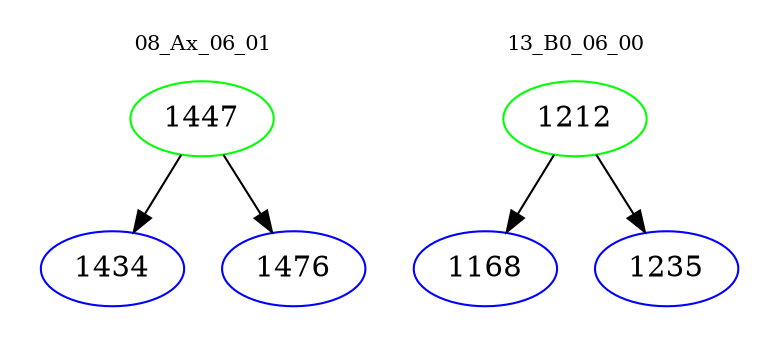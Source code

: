 digraph{
subgraph cluster_0 {
color = white
label = "08_Ax_06_01";
fontsize=10;
T0_1447 [label="1447", color="green"]
T0_1447 -> T0_1434 [color="black"]
T0_1434 [label="1434", color="blue"]
T0_1447 -> T0_1476 [color="black"]
T0_1476 [label="1476", color="blue"]
}
subgraph cluster_1 {
color = white
label = "13_B0_06_00";
fontsize=10;
T1_1212 [label="1212", color="green"]
T1_1212 -> T1_1168 [color="black"]
T1_1168 [label="1168", color="blue"]
T1_1212 -> T1_1235 [color="black"]
T1_1235 [label="1235", color="blue"]
}
}
